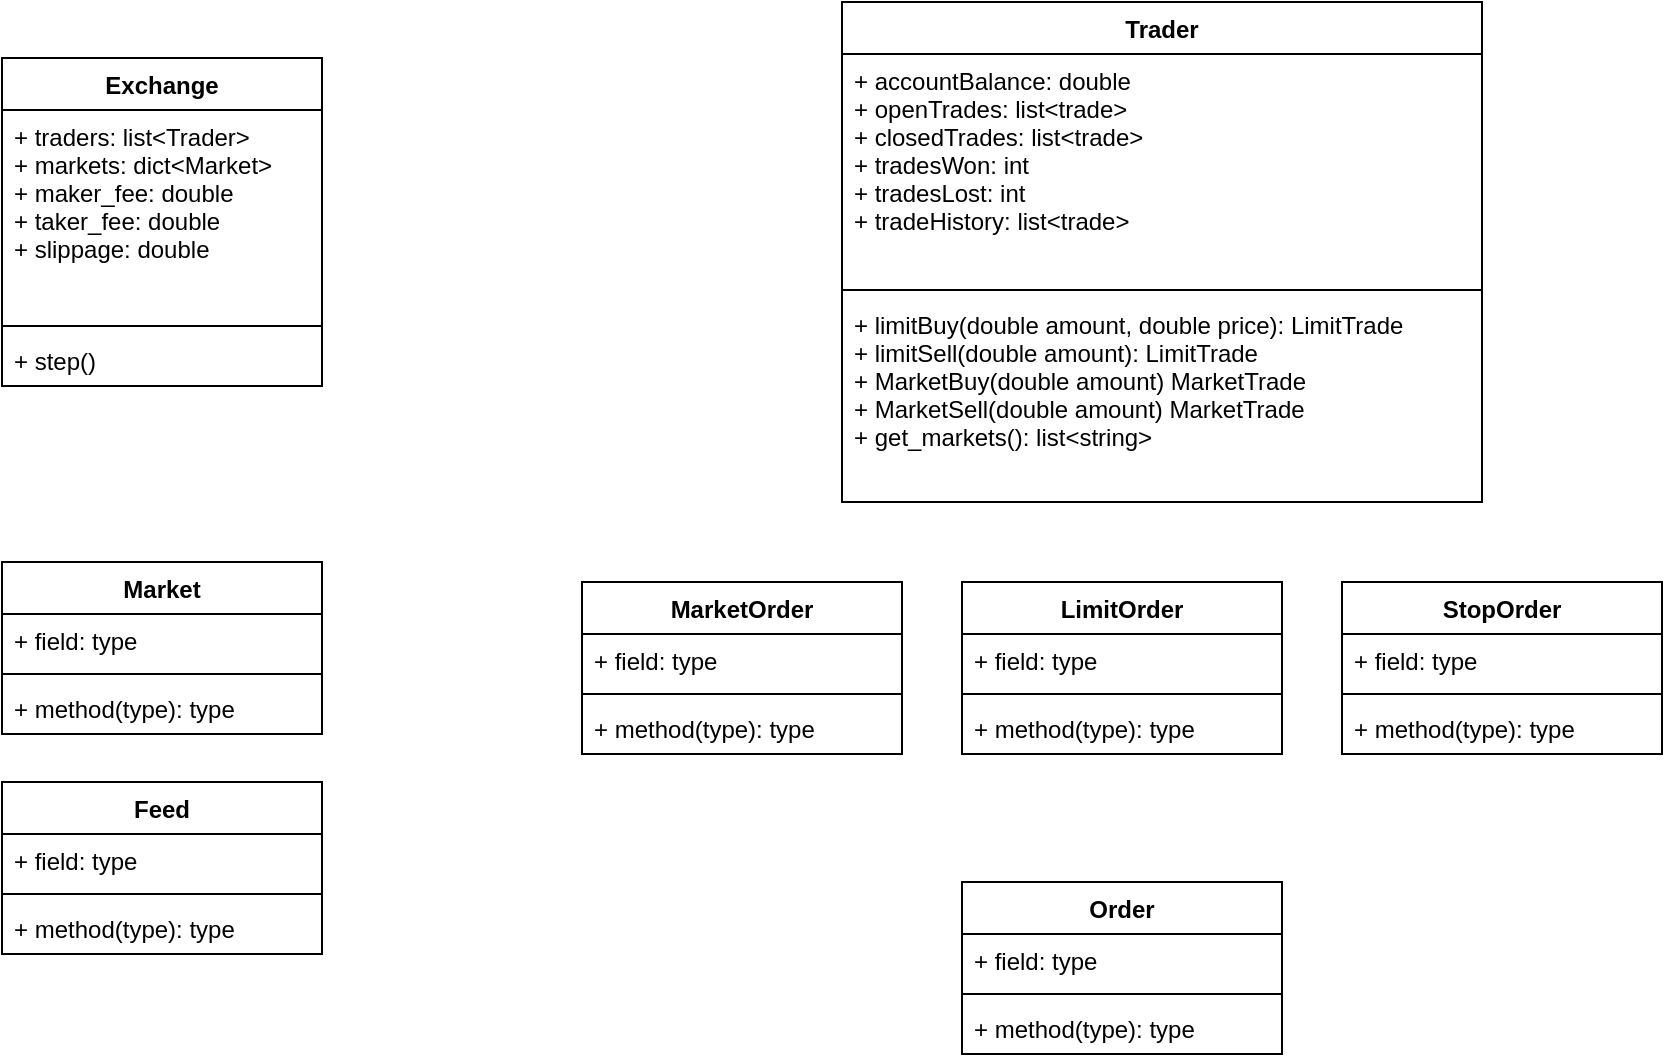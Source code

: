 <mxfile version="13.0.3" type="device"><diagram id="YeEN8sHnYfnxL3x4pzHF" name="Page-1"><mxGraphModel dx="1422" dy="862" grid="1" gridSize="10" guides="1" tooltips="1" connect="1" arrows="1" fold="1" page="1" pageScale="1" pageWidth="1100" pageHeight="1700" math="0" shadow="0"><root><mxCell id="0"/><mxCell id="1" parent="0"/><mxCell id="yFGvLb_QcJFhiWKYQYjS-25" value="MarketOrder" style="swimlane;fontStyle=1;align=center;verticalAlign=top;childLayout=stackLayout;horizontal=1;startSize=26;horizontalStack=0;resizeParent=1;resizeParentMax=0;resizeLast=0;collapsible=1;marginBottom=0;" parent="1" vertex="1"><mxGeometry x="440" y="430" width="160" height="86" as="geometry"/></mxCell><mxCell id="yFGvLb_QcJFhiWKYQYjS-26" value="+ field: type" style="text;strokeColor=none;fillColor=none;align=left;verticalAlign=top;spacingLeft=4;spacingRight=4;overflow=hidden;rotatable=0;points=[[0,0.5],[1,0.5]];portConstraint=eastwest;" parent="yFGvLb_QcJFhiWKYQYjS-25" vertex="1"><mxGeometry y="26" width="160" height="26" as="geometry"/></mxCell><mxCell id="yFGvLb_QcJFhiWKYQYjS-27" value="" style="line;strokeWidth=1;fillColor=none;align=left;verticalAlign=middle;spacingTop=-1;spacingLeft=3;spacingRight=3;rotatable=0;labelPosition=right;points=[];portConstraint=eastwest;" parent="yFGvLb_QcJFhiWKYQYjS-25" vertex="1"><mxGeometry y="52" width="160" height="8" as="geometry"/></mxCell><mxCell id="yFGvLb_QcJFhiWKYQYjS-28" value="+ method(type): type" style="text;strokeColor=none;fillColor=none;align=left;verticalAlign=top;spacingLeft=4;spacingRight=4;overflow=hidden;rotatable=0;points=[[0,0.5],[1,0.5]];portConstraint=eastwest;" parent="yFGvLb_QcJFhiWKYQYjS-25" vertex="1"><mxGeometry y="60" width="160" height="26" as="geometry"/></mxCell><mxCell id="yFGvLb_QcJFhiWKYQYjS-29" value="LimitOrder" style="swimlane;fontStyle=1;align=center;verticalAlign=top;childLayout=stackLayout;horizontal=1;startSize=26;horizontalStack=0;resizeParent=1;resizeParentMax=0;resizeLast=0;collapsible=1;marginBottom=0;" parent="1" vertex="1"><mxGeometry x="630" y="430" width="160" height="86" as="geometry"/></mxCell><mxCell id="yFGvLb_QcJFhiWKYQYjS-30" value="+ field: type" style="text;strokeColor=none;fillColor=none;align=left;verticalAlign=top;spacingLeft=4;spacingRight=4;overflow=hidden;rotatable=0;points=[[0,0.5],[1,0.5]];portConstraint=eastwest;" parent="yFGvLb_QcJFhiWKYQYjS-29" vertex="1"><mxGeometry y="26" width="160" height="26" as="geometry"/></mxCell><mxCell id="yFGvLb_QcJFhiWKYQYjS-31" value="" style="line;strokeWidth=1;fillColor=none;align=left;verticalAlign=middle;spacingTop=-1;spacingLeft=3;spacingRight=3;rotatable=0;labelPosition=right;points=[];portConstraint=eastwest;" parent="yFGvLb_QcJFhiWKYQYjS-29" vertex="1"><mxGeometry y="52" width="160" height="8" as="geometry"/></mxCell><mxCell id="yFGvLb_QcJFhiWKYQYjS-32" value="+ method(type): type" style="text;strokeColor=none;fillColor=none;align=left;verticalAlign=top;spacingLeft=4;spacingRight=4;overflow=hidden;rotatable=0;points=[[0,0.5],[1,0.5]];portConstraint=eastwest;" parent="yFGvLb_QcJFhiWKYQYjS-29" vertex="1"><mxGeometry y="60" width="160" height="26" as="geometry"/></mxCell><mxCell id="yFGvLb_QcJFhiWKYQYjS-35" value="StopOrder" style="swimlane;fontStyle=1;align=center;verticalAlign=top;childLayout=stackLayout;horizontal=1;startSize=26;horizontalStack=0;resizeParent=1;resizeParentMax=0;resizeLast=0;collapsible=1;marginBottom=0;" parent="1" vertex="1"><mxGeometry x="820" y="430" width="160" height="86" as="geometry"/></mxCell><mxCell id="yFGvLb_QcJFhiWKYQYjS-36" value="+ field: type" style="text;strokeColor=none;fillColor=none;align=left;verticalAlign=top;spacingLeft=4;spacingRight=4;overflow=hidden;rotatable=0;points=[[0,0.5],[1,0.5]];portConstraint=eastwest;" parent="yFGvLb_QcJFhiWKYQYjS-35" vertex="1"><mxGeometry y="26" width="160" height="26" as="geometry"/></mxCell><mxCell id="yFGvLb_QcJFhiWKYQYjS-37" value="" style="line;strokeWidth=1;fillColor=none;align=left;verticalAlign=middle;spacingTop=-1;spacingLeft=3;spacingRight=3;rotatable=0;labelPosition=right;points=[];portConstraint=eastwest;" parent="yFGvLb_QcJFhiWKYQYjS-35" vertex="1"><mxGeometry y="52" width="160" height="8" as="geometry"/></mxCell><mxCell id="yFGvLb_QcJFhiWKYQYjS-38" value="+ method(type): type" style="text;strokeColor=none;fillColor=none;align=left;verticalAlign=top;spacingLeft=4;spacingRight=4;overflow=hidden;rotatable=0;points=[[0,0.5],[1,0.5]];portConstraint=eastwest;" parent="yFGvLb_QcJFhiWKYQYjS-35" vertex="1"><mxGeometry y="60" width="160" height="26" as="geometry"/></mxCell><mxCell id="yFGvLb_QcJFhiWKYQYjS-21" value="Order" style="swimlane;fontStyle=1;align=center;verticalAlign=top;childLayout=stackLayout;horizontal=1;startSize=26;horizontalStack=0;resizeParent=1;resizeParentMax=0;resizeLast=0;collapsible=1;marginBottom=0;" parent="1" vertex="1"><mxGeometry x="630" y="580" width="160" height="86" as="geometry"/></mxCell><mxCell id="yFGvLb_QcJFhiWKYQYjS-22" value="+ field: type" style="text;strokeColor=none;fillColor=none;align=left;verticalAlign=top;spacingLeft=4;spacingRight=4;overflow=hidden;rotatable=0;points=[[0,0.5],[1,0.5]];portConstraint=eastwest;" parent="yFGvLb_QcJFhiWKYQYjS-21" vertex="1"><mxGeometry y="26" width="160" height="26" as="geometry"/></mxCell><mxCell id="yFGvLb_QcJFhiWKYQYjS-23" value="" style="line;strokeWidth=1;fillColor=none;align=left;verticalAlign=middle;spacingTop=-1;spacingLeft=3;spacingRight=3;rotatable=0;labelPosition=right;points=[];portConstraint=eastwest;" parent="yFGvLb_QcJFhiWKYQYjS-21" vertex="1"><mxGeometry y="52" width="160" height="8" as="geometry"/></mxCell><mxCell id="yFGvLb_QcJFhiWKYQYjS-24" value="+ method(type): type" style="text;strokeColor=none;fillColor=none;align=left;verticalAlign=top;spacingLeft=4;spacingRight=4;overflow=hidden;rotatable=0;points=[[0,0.5],[1,0.5]];portConstraint=eastwest;" parent="yFGvLb_QcJFhiWKYQYjS-21" vertex="1"><mxGeometry y="60" width="160" height="26" as="geometry"/></mxCell><mxCell id="yFGvLb_QcJFhiWKYQYjS-9" value="Trader" style="swimlane;fontStyle=1;align=center;verticalAlign=top;childLayout=stackLayout;horizontal=1;startSize=26;horizontalStack=0;resizeParent=1;resizeParentMax=0;resizeLast=0;collapsible=1;marginBottom=0;" parent="1" vertex="1"><mxGeometry x="570" y="140" width="320" height="250" as="geometry"/></mxCell><mxCell id="yFGvLb_QcJFhiWKYQYjS-10" value="+ accountBalance: double&#10;+ openTrades: list&lt;trade&gt;&#10;+ closedTrades: list&lt;trade&gt;&#10;+ tradesWon: int&#10;+ tradesLost: int&#10;+ tradeHistory: list&lt;trade&gt;" style="text;strokeColor=none;fillColor=none;align=left;verticalAlign=top;spacingLeft=4;spacingRight=4;overflow=hidden;rotatable=0;points=[[0,0.5],[1,0.5]];portConstraint=eastwest;" parent="yFGvLb_QcJFhiWKYQYjS-9" vertex="1"><mxGeometry y="26" width="320" height="114" as="geometry"/></mxCell><mxCell id="yFGvLb_QcJFhiWKYQYjS-11" value="" style="line;strokeWidth=1;fillColor=none;align=left;verticalAlign=middle;spacingTop=-1;spacingLeft=3;spacingRight=3;rotatable=0;labelPosition=right;points=[];portConstraint=eastwest;" parent="yFGvLb_QcJFhiWKYQYjS-9" vertex="1"><mxGeometry y="140" width="320" height="8" as="geometry"/></mxCell><mxCell id="yFGvLb_QcJFhiWKYQYjS-12" value="+ limitBuy(double amount, double price): LimitTrade&#10;+ limitSell(double amount): LimitTrade&#10;+ MarketBuy(double amount) MarketTrade&#10;+ MarketSell(double amount) MarketTrade&#10;+ get_markets(): list&lt;string&gt;&#10;" style="text;strokeColor=none;fillColor=none;align=left;verticalAlign=top;spacingLeft=4;spacingRight=4;overflow=hidden;rotatable=0;points=[[0,0.5],[1,0.5]];portConstraint=eastwest;" parent="yFGvLb_QcJFhiWKYQYjS-9" vertex="1"><mxGeometry y="148" width="320" height="102" as="geometry"/></mxCell><mxCell id="yFGvLb_QcJFhiWKYQYjS-5" value="Exchange&#10;" style="swimlane;fontStyle=1;align=center;verticalAlign=top;childLayout=stackLayout;horizontal=1;startSize=26;horizontalStack=0;resizeParent=1;resizeParentMax=0;resizeLast=0;collapsible=1;marginBottom=0;" parent="1" vertex="1"><mxGeometry x="150" y="168" width="160" height="164" as="geometry"/></mxCell><mxCell id="yFGvLb_QcJFhiWKYQYjS-6" value="+ traders: list&lt;Trader&gt;&#10;+ markets: dict&lt;Market&gt;&#10;+ maker_fee: double&#10;+ taker_fee: double&#10;+ slippage: double&#10;&#10;" style="text;strokeColor=none;fillColor=none;align=left;verticalAlign=top;spacingLeft=4;spacingRight=4;overflow=hidden;rotatable=0;points=[[0,0.5],[1,0.5]];portConstraint=eastwest;" parent="yFGvLb_QcJFhiWKYQYjS-5" vertex="1"><mxGeometry y="26" width="160" height="104" as="geometry"/></mxCell><mxCell id="yFGvLb_QcJFhiWKYQYjS-7" value="" style="line;strokeWidth=1;fillColor=none;align=left;verticalAlign=middle;spacingTop=-1;spacingLeft=3;spacingRight=3;rotatable=0;labelPosition=right;points=[];portConstraint=eastwest;" parent="yFGvLb_QcJFhiWKYQYjS-5" vertex="1"><mxGeometry y="130" width="160" height="8" as="geometry"/></mxCell><mxCell id="yFGvLb_QcJFhiWKYQYjS-8" value="+ step()" style="text;strokeColor=none;fillColor=none;align=left;verticalAlign=top;spacingLeft=4;spacingRight=4;overflow=hidden;rotatable=0;points=[[0,0.5],[1,0.5]];portConstraint=eastwest;" parent="yFGvLb_QcJFhiWKYQYjS-5" vertex="1"><mxGeometry y="138" width="160" height="26" as="geometry"/></mxCell><mxCell id="yFGvLb_QcJFhiWKYQYjS-17" value="Market" style="swimlane;fontStyle=1;align=center;verticalAlign=top;childLayout=stackLayout;horizontal=1;startSize=26;horizontalStack=0;resizeParent=1;resizeParentMax=0;resizeLast=0;collapsible=1;marginBottom=0;" parent="1" vertex="1"><mxGeometry x="150" y="420" width="160" height="86" as="geometry"/></mxCell><mxCell id="yFGvLb_QcJFhiWKYQYjS-18" value="+ field: type" style="text;strokeColor=none;fillColor=none;align=left;verticalAlign=top;spacingLeft=4;spacingRight=4;overflow=hidden;rotatable=0;points=[[0,0.5],[1,0.5]];portConstraint=eastwest;" parent="yFGvLb_QcJFhiWKYQYjS-17" vertex="1"><mxGeometry y="26" width="160" height="26" as="geometry"/></mxCell><mxCell id="yFGvLb_QcJFhiWKYQYjS-19" value="" style="line;strokeWidth=1;fillColor=none;align=left;verticalAlign=middle;spacingTop=-1;spacingLeft=3;spacingRight=3;rotatable=0;labelPosition=right;points=[];portConstraint=eastwest;" parent="yFGvLb_QcJFhiWKYQYjS-17" vertex="1"><mxGeometry y="52" width="160" height="8" as="geometry"/></mxCell><mxCell id="yFGvLb_QcJFhiWKYQYjS-20" value="+ method(type): type" style="text;strokeColor=none;fillColor=none;align=left;verticalAlign=top;spacingLeft=4;spacingRight=4;overflow=hidden;rotatable=0;points=[[0,0.5],[1,0.5]];portConstraint=eastwest;" parent="yFGvLb_QcJFhiWKYQYjS-17" vertex="1"><mxGeometry y="60" width="160" height="26" as="geometry"/></mxCell><mxCell id="yFGvLb_QcJFhiWKYQYjS-13" value="Feed" style="swimlane;fontStyle=1;align=center;verticalAlign=top;childLayout=stackLayout;horizontal=1;startSize=26;horizontalStack=0;resizeParent=1;resizeParentMax=0;resizeLast=0;collapsible=1;marginBottom=0;" parent="1" vertex="1"><mxGeometry x="150" y="530" width="160" height="86" as="geometry"/></mxCell><mxCell id="yFGvLb_QcJFhiWKYQYjS-14" value="+ field: type" style="text;strokeColor=none;fillColor=none;align=left;verticalAlign=top;spacingLeft=4;spacingRight=4;overflow=hidden;rotatable=0;points=[[0,0.5],[1,0.5]];portConstraint=eastwest;" parent="yFGvLb_QcJFhiWKYQYjS-13" vertex="1"><mxGeometry y="26" width="160" height="26" as="geometry"/></mxCell><mxCell id="yFGvLb_QcJFhiWKYQYjS-15" value="" style="line;strokeWidth=1;fillColor=none;align=left;verticalAlign=middle;spacingTop=-1;spacingLeft=3;spacingRight=3;rotatable=0;labelPosition=right;points=[];portConstraint=eastwest;" parent="yFGvLb_QcJFhiWKYQYjS-13" vertex="1"><mxGeometry y="52" width="160" height="8" as="geometry"/></mxCell><mxCell id="yFGvLb_QcJFhiWKYQYjS-16" value="+ method(type): type" style="text;strokeColor=none;fillColor=none;align=left;verticalAlign=top;spacingLeft=4;spacingRight=4;overflow=hidden;rotatable=0;points=[[0,0.5],[1,0.5]];portConstraint=eastwest;" parent="yFGvLb_QcJFhiWKYQYjS-13" vertex="1"><mxGeometry y="60" width="160" height="26" as="geometry"/></mxCell></root></mxGraphModel></diagram></mxfile>